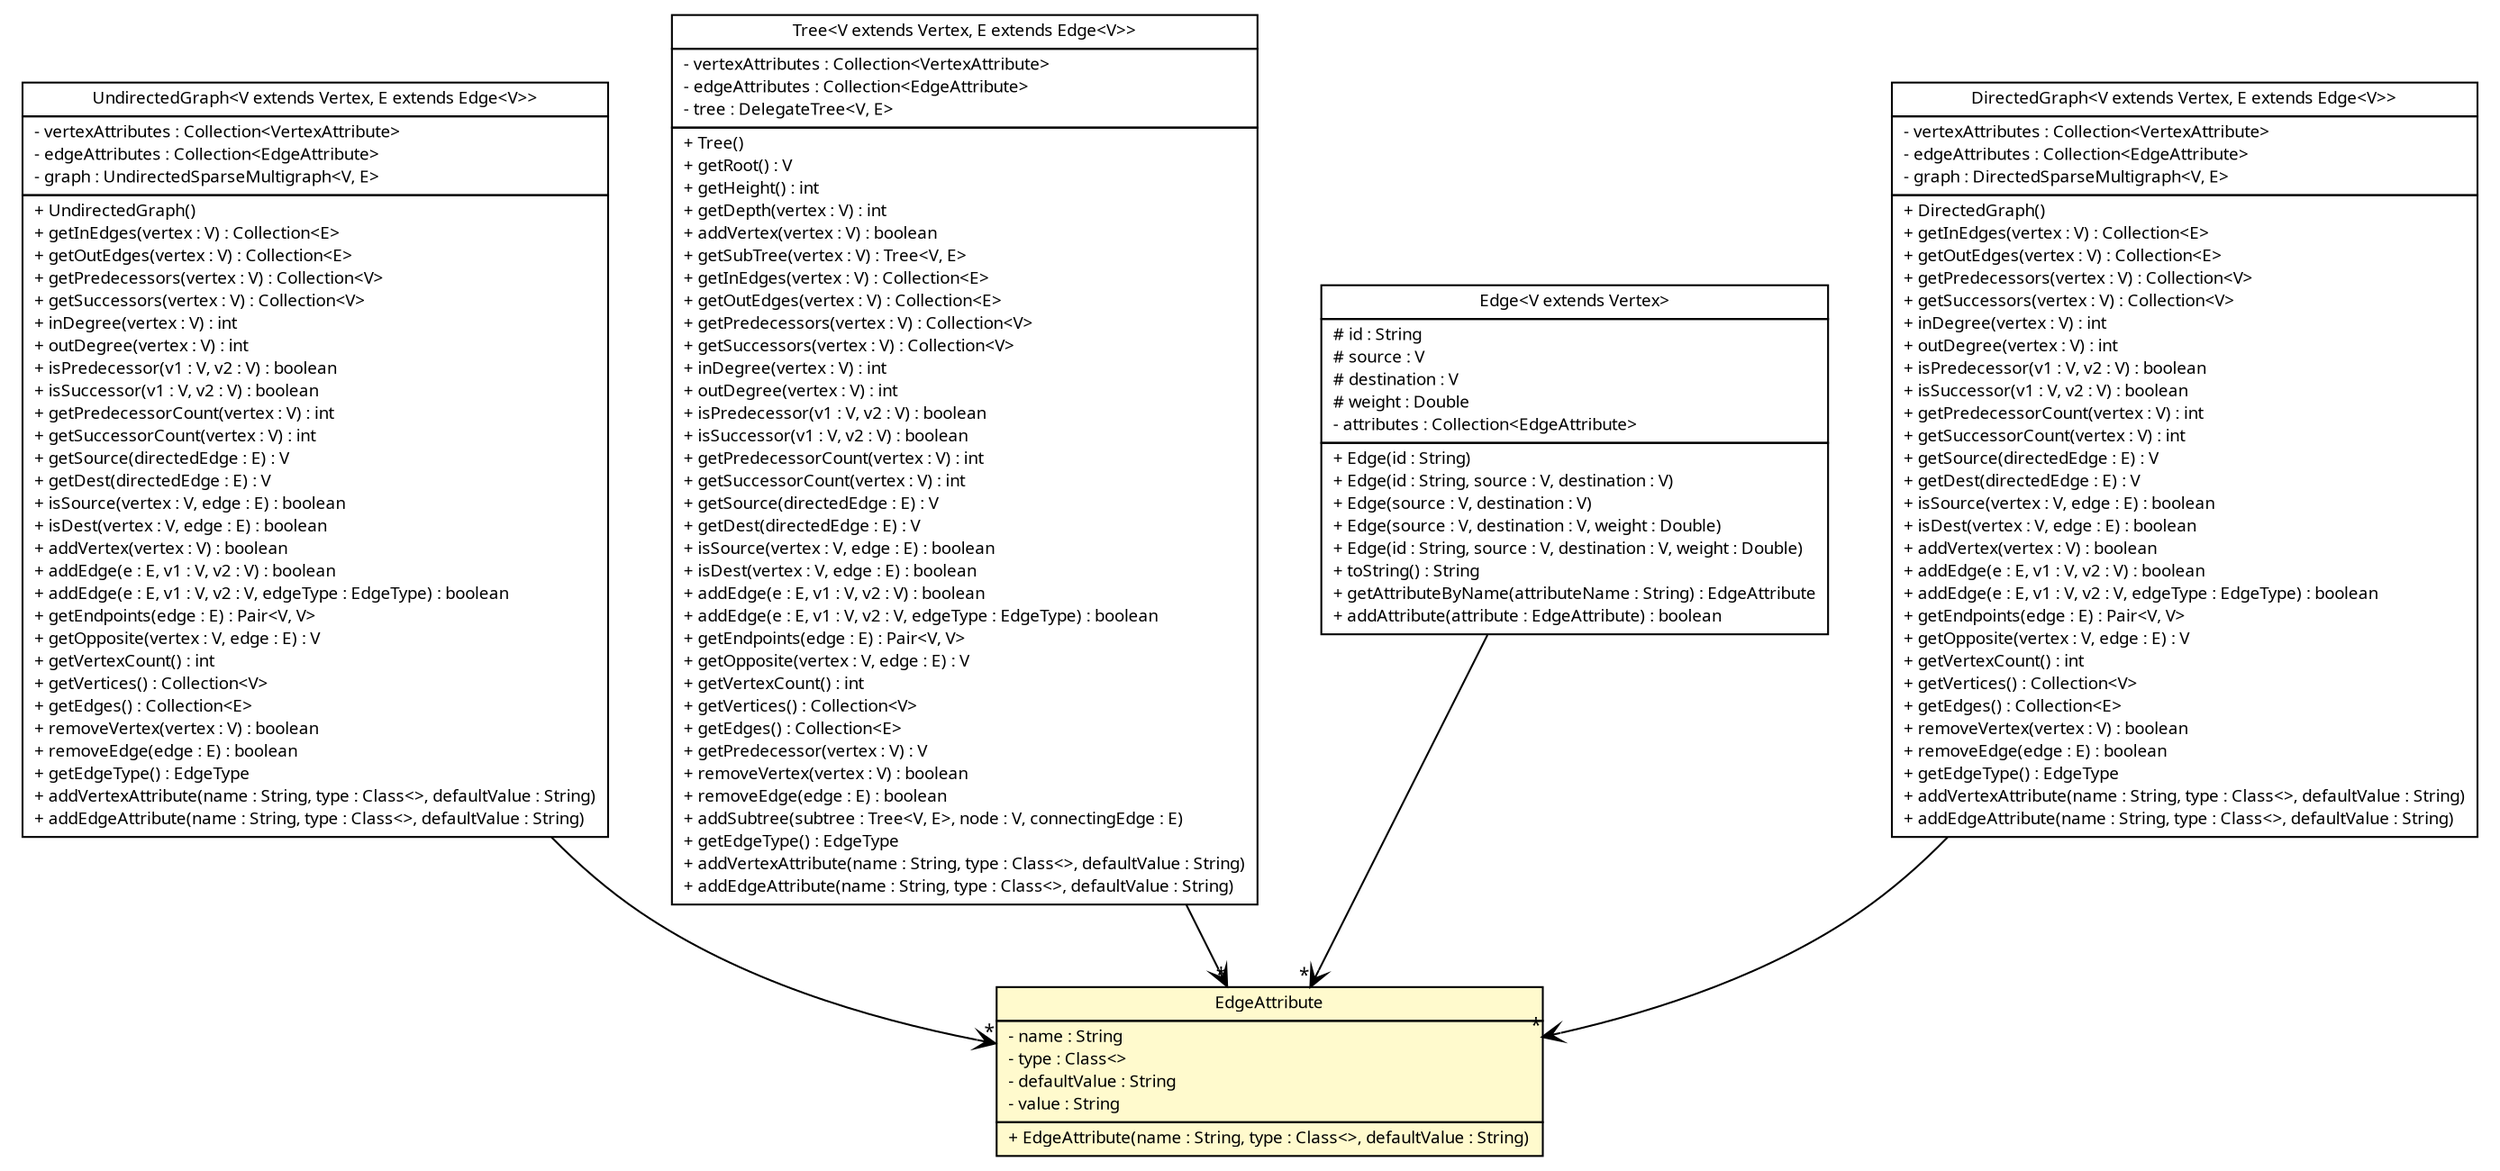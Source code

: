 #!/usr/local/bin/dot
#
# Class diagram 
# Generated by UMLGraph version R5_6 (http://www.umlgraph.org/)
#

digraph G {
	edge [fontname="Trebuchet MS",fontsize=10,labelfontname="Trebuchet MS",labelfontsize=10];
	node [fontname="Trebuchet MS",fontsize=10,shape=plaintext];
	nodesep=0.25;
	ranksep=0.5;
	// broadwick.graph.UndirectedGraph<V extends broadwick.graph.Vertex, E extends broadwick.graph.Edge<V>>
	c9672 [label=<<table title="broadwick.graph.UndirectedGraph" border="0" cellborder="1" cellspacing="0" cellpadding="2" port="p" href="./UndirectedGraph.html">
		<tr><td><table border="0" cellspacing="0" cellpadding="1">
<tr><td align="center" balign="center"><font face="Trebuchet MS"> UndirectedGraph&lt;V extends Vertex, E extends Edge&lt;V&gt;&gt; </font></td></tr>
		</table></td></tr>
		<tr><td><table border="0" cellspacing="0" cellpadding="1">
<tr><td align="left" balign="left"> - vertexAttributes : Collection&lt;VertexAttribute&gt; </td></tr>
<tr><td align="left" balign="left"> - edgeAttributes : Collection&lt;EdgeAttribute&gt; </td></tr>
<tr><td align="left" balign="left"> - graph : UndirectedSparseMultigraph&lt;V, E&gt; </td></tr>
		</table></td></tr>
		<tr><td><table border="0" cellspacing="0" cellpadding="1">
<tr><td align="left" balign="left"> + UndirectedGraph() </td></tr>
<tr><td align="left" balign="left"> + getInEdges(vertex : V) : Collection&lt;E&gt; </td></tr>
<tr><td align="left" balign="left"> + getOutEdges(vertex : V) : Collection&lt;E&gt; </td></tr>
<tr><td align="left" balign="left"> + getPredecessors(vertex : V) : Collection&lt;V&gt; </td></tr>
<tr><td align="left" balign="left"> + getSuccessors(vertex : V) : Collection&lt;V&gt; </td></tr>
<tr><td align="left" balign="left"> + inDegree(vertex : V) : int </td></tr>
<tr><td align="left" balign="left"> + outDegree(vertex : V) : int </td></tr>
<tr><td align="left" balign="left"> + isPredecessor(v1 : V, v2 : V) : boolean </td></tr>
<tr><td align="left" balign="left"> + isSuccessor(v1 : V, v2 : V) : boolean </td></tr>
<tr><td align="left" balign="left"> + getPredecessorCount(vertex : V) : int </td></tr>
<tr><td align="left" balign="left"> + getSuccessorCount(vertex : V) : int </td></tr>
<tr><td align="left" balign="left"> + getSource(directedEdge : E) : V </td></tr>
<tr><td align="left" balign="left"> + getDest(directedEdge : E) : V </td></tr>
<tr><td align="left" balign="left"> + isSource(vertex : V, edge : E) : boolean </td></tr>
<tr><td align="left" balign="left"> + isDest(vertex : V, edge : E) : boolean </td></tr>
<tr><td align="left" balign="left"> + addVertex(vertex : V) : boolean </td></tr>
<tr><td align="left" balign="left"> + addEdge(e : E, v1 : V, v2 : V) : boolean </td></tr>
<tr><td align="left" balign="left"> + addEdge(e : E, v1 : V, v2 : V, edgeType : EdgeType) : boolean </td></tr>
<tr><td align="left" balign="left"> + getEndpoints(edge : E) : Pair&lt;V, V&gt; </td></tr>
<tr><td align="left" balign="left"> + getOpposite(vertex : V, edge : E) : V </td></tr>
<tr><td align="left" balign="left"> + getVertexCount() : int </td></tr>
<tr><td align="left" balign="left"> + getVertices() : Collection&lt;V&gt; </td></tr>
<tr><td align="left" balign="left"> + getEdges() : Collection&lt;E&gt; </td></tr>
<tr><td align="left" balign="left"> + removeVertex(vertex : V) : boolean </td></tr>
<tr><td align="left" balign="left"> + removeEdge(edge : E) : boolean </td></tr>
<tr><td align="left" balign="left"> + getEdgeType() : EdgeType </td></tr>
<tr><td align="left" balign="left"> + addVertexAttribute(name : String, type : Class&lt;&gt;, defaultValue : String) </td></tr>
<tr><td align="left" balign="left"> + addEdgeAttribute(name : String, type : Class&lt;&gt;, defaultValue : String) </td></tr>
		</table></td></tr>
		</table>>, URL="./UndirectedGraph.html", fontname="Trebuchet MS", fontcolor="black", fontsize=9.0];
	// broadwick.graph.Tree<V extends broadwick.graph.Vertex, E extends broadwick.graph.Edge<V>>
	c9673 [label=<<table title="broadwick.graph.Tree" border="0" cellborder="1" cellspacing="0" cellpadding="2" port="p" href="./Tree.html">
		<tr><td><table border="0" cellspacing="0" cellpadding="1">
<tr><td align="center" balign="center"><font face="Trebuchet MS"> Tree&lt;V extends Vertex, E extends Edge&lt;V&gt;&gt; </font></td></tr>
		</table></td></tr>
		<tr><td><table border="0" cellspacing="0" cellpadding="1">
<tr><td align="left" balign="left"> - vertexAttributes : Collection&lt;VertexAttribute&gt; </td></tr>
<tr><td align="left" balign="left"> - edgeAttributes : Collection&lt;EdgeAttribute&gt; </td></tr>
<tr><td align="left" balign="left"> - tree : DelegateTree&lt;V, E&gt; </td></tr>
		</table></td></tr>
		<tr><td><table border="0" cellspacing="0" cellpadding="1">
<tr><td align="left" balign="left"> + Tree() </td></tr>
<tr><td align="left" balign="left"> + getRoot() : V </td></tr>
<tr><td align="left" balign="left"> + getHeight() : int </td></tr>
<tr><td align="left" balign="left"> + getDepth(vertex : V) : int </td></tr>
<tr><td align="left" balign="left"> + addVertex(vertex : V) : boolean </td></tr>
<tr><td align="left" balign="left"> + getSubTree(vertex : V) : Tree&lt;V, E&gt; </td></tr>
<tr><td align="left" balign="left"> + getInEdges(vertex : V) : Collection&lt;E&gt; </td></tr>
<tr><td align="left" balign="left"> + getOutEdges(vertex : V) : Collection&lt;E&gt; </td></tr>
<tr><td align="left" balign="left"> + getPredecessors(vertex : V) : Collection&lt;V&gt; </td></tr>
<tr><td align="left" balign="left"> + getSuccessors(vertex : V) : Collection&lt;V&gt; </td></tr>
<tr><td align="left" balign="left"> + inDegree(vertex : V) : int </td></tr>
<tr><td align="left" balign="left"> + outDegree(vertex : V) : int </td></tr>
<tr><td align="left" balign="left"> + isPredecessor(v1 : V, v2 : V) : boolean </td></tr>
<tr><td align="left" balign="left"> + isSuccessor(v1 : V, v2 : V) : boolean </td></tr>
<tr><td align="left" balign="left"> + getPredecessorCount(vertex : V) : int </td></tr>
<tr><td align="left" balign="left"> + getSuccessorCount(vertex : V) : int </td></tr>
<tr><td align="left" balign="left"> + getSource(directedEdge : E) : V </td></tr>
<tr><td align="left" balign="left"> + getDest(directedEdge : E) : V </td></tr>
<tr><td align="left" balign="left"> + isSource(vertex : V, edge : E) : boolean </td></tr>
<tr><td align="left" balign="left"> + isDest(vertex : V, edge : E) : boolean </td></tr>
<tr><td align="left" balign="left"> + addEdge(e : E, v1 : V, v2 : V) : boolean </td></tr>
<tr><td align="left" balign="left"> + addEdge(e : E, v1 : V, v2 : V, edgeType : EdgeType) : boolean </td></tr>
<tr><td align="left" balign="left"> + getEndpoints(edge : E) : Pair&lt;V, V&gt; </td></tr>
<tr><td align="left" balign="left"> + getOpposite(vertex : V, edge : E) : V </td></tr>
<tr><td align="left" balign="left"> + getVertexCount() : int </td></tr>
<tr><td align="left" balign="left"> + getVertices() : Collection&lt;V&gt; </td></tr>
<tr><td align="left" balign="left"> + getEdges() : Collection&lt;E&gt; </td></tr>
<tr><td align="left" balign="left"> + getPredecessor(vertex : V) : V </td></tr>
<tr><td align="left" balign="left"> + removeVertex(vertex : V) : boolean </td></tr>
<tr><td align="left" balign="left"> + removeEdge(edge : E) : boolean </td></tr>
<tr><td align="left" balign="left"> + addSubtree(subtree : Tree&lt;V, E&gt;, node : V, connectingEdge : E) </td></tr>
<tr><td align="left" balign="left"> + getEdgeType() : EdgeType </td></tr>
<tr><td align="left" balign="left"> + addVertexAttribute(name : String, type : Class&lt;&gt;, defaultValue : String) </td></tr>
<tr><td align="left" balign="left"> + addEdgeAttribute(name : String, type : Class&lt;&gt;, defaultValue : String) </td></tr>
		</table></td></tr>
		</table>>, URL="./Tree.html", fontname="Trebuchet MS", fontcolor="black", fontsize=9.0];
	// broadwick.graph.EdgeAttribute
	c9676 [label=<<table title="broadwick.graph.EdgeAttribute" border="0" cellborder="1" cellspacing="0" cellpadding="2" port="p" bgcolor="lemonChiffon" href="./EdgeAttribute.html">
		<tr><td><table border="0" cellspacing="0" cellpadding="1">
<tr><td align="center" balign="center"><font face="Trebuchet MS"> EdgeAttribute </font></td></tr>
		</table></td></tr>
		<tr><td><table border="0" cellspacing="0" cellpadding="1">
<tr><td align="left" balign="left"> - name : String </td></tr>
<tr><td align="left" balign="left"> - type : Class&lt;&gt; </td></tr>
<tr><td align="left" balign="left"> - defaultValue : String </td></tr>
<tr><td align="left" balign="left"> - value : String </td></tr>
		</table></td></tr>
		<tr><td><table border="0" cellspacing="0" cellpadding="1">
<tr><td align="left" balign="left"> + EdgeAttribute(name : String, type : Class&lt;&gt;, defaultValue : String) </td></tr>
		</table></td></tr>
		</table>>, URL="./EdgeAttribute.html", fontname="Trebuchet MS", fontcolor="black", fontsize=9.0];
	// broadwick.graph.Edge<V extends broadwick.graph.Vertex>
	c9677 [label=<<table title="broadwick.graph.Edge" border="0" cellborder="1" cellspacing="0" cellpadding="2" port="p" href="./Edge.html">
		<tr><td><table border="0" cellspacing="0" cellpadding="1">
<tr><td align="center" balign="center"><font face="Trebuchet MS"> Edge&lt;V extends Vertex&gt; </font></td></tr>
		</table></td></tr>
		<tr><td><table border="0" cellspacing="0" cellpadding="1">
<tr><td align="left" balign="left"> # id : String </td></tr>
<tr><td align="left" balign="left"> # source : V </td></tr>
<tr><td align="left" balign="left"> # destination : V </td></tr>
<tr><td align="left" balign="left"> # weight : Double </td></tr>
<tr><td align="left" balign="left"> - attributes : Collection&lt;EdgeAttribute&gt; </td></tr>
		</table></td></tr>
		<tr><td><table border="0" cellspacing="0" cellpadding="1">
<tr><td align="left" balign="left"> + Edge(id : String) </td></tr>
<tr><td align="left" balign="left"> + Edge(id : String, source : V, destination : V) </td></tr>
<tr><td align="left" balign="left"> + Edge(source : V, destination : V) </td></tr>
<tr><td align="left" balign="left"> + Edge(source : V, destination : V, weight : Double) </td></tr>
<tr><td align="left" balign="left"> + Edge(id : String, source : V, destination : V, weight : Double) </td></tr>
<tr><td align="left" balign="left"> + toString() : String </td></tr>
<tr><td align="left" balign="left"> + getAttributeByName(attributeName : String) : EdgeAttribute </td></tr>
<tr><td align="left" balign="left"> + addAttribute(attribute : EdgeAttribute) : boolean </td></tr>
		</table></td></tr>
		</table>>, URL="./Edge.html", fontname="Trebuchet MS", fontcolor="black", fontsize=9.0];
	// broadwick.graph.DirectedGraph<V extends broadwick.graph.Vertex, E extends broadwick.graph.Edge<V>>
	c9678 [label=<<table title="broadwick.graph.DirectedGraph" border="0" cellborder="1" cellspacing="0" cellpadding="2" port="p" href="./DirectedGraph.html">
		<tr><td><table border="0" cellspacing="0" cellpadding="1">
<tr><td align="center" balign="center"><font face="Trebuchet MS"> DirectedGraph&lt;V extends Vertex, E extends Edge&lt;V&gt;&gt; </font></td></tr>
		</table></td></tr>
		<tr><td><table border="0" cellspacing="0" cellpadding="1">
<tr><td align="left" balign="left"> - vertexAttributes : Collection&lt;VertexAttribute&gt; </td></tr>
<tr><td align="left" balign="left"> - edgeAttributes : Collection&lt;EdgeAttribute&gt; </td></tr>
<tr><td align="left" balign="left"> - graph : DirectedSparseMultigraph&lt;V, E&gt; </td></tr>
		</table></td></tr>
		<tr><td><table border="0" cellspacing="0" cellpadding="1">
<tr><td align="left" balign="left"> + DirectedGraph() </td></tr>
<tr><td align="left" balign="left"> + getInEdges(vertex : V) : Collection&lt;E&gt; </td></tr>
<tr><td align="left" balign="left"> + getOutEdges(vertex : V) : Collection&lt;E&gt; </td></tr>
<tr><td align="left" balign="left"> + getPredecessors(vertex : V) : Collection&lt;V&gt; </td></tr>
<tr><td align="left" balign="left"> + getSuccessors(vertex : V) : Collection&lt;V&gt; </td></tr>
<tr><td align="left" balign="left"> + inDegree(vertex : V) : int </td></tr>
<tr><td align="left" balign="left"> + outDegree(vertex : V) : int </td></tr>
<tr><td align="left" balign="left"> + isPredecessor(v1 : V, v2 : V) : boolean </td></tr>
<tr><td align="left" balign="left"> + isSuccessor(v1 : V, v2 : V) : boolean </td></tr>
<tr><td align="left" balign="left"> + getPredecessorCount(vertex : V) : int </td></tr>
<tr><td align="left" balign="left"> + getSuccessorCount(vertex : V) : int </td></tr>
<tr><td align="left" balign="left"> + getSource(directedEdge : E) : V </td></tr>
<tr><td align="left" balign="left"> + getDest(directedEdge : E) : V </td></tr>
<tr><td align="left" balign="left"> + isSource(vertex : V, edge : E) : boolean </td></tr>
<tr><td align="left" balign="left"> + isDest(vertex : V, edge : E) : boolean </td></tr>
<tr><td align="left" balign="left"> + addVertex(vertex : V) : boolean </td></tr>
<tr><td align="left" balign="left"> + addEdge(e : E, v1 : V, v2 : V) : boolean </td></tr>
<tr><td align="left" balign="left"> + addEdge(e : E, v1 : V, v2 : V, edgeType : EdgeType) : boolean </td></tr>
<tr><td align="left" balign="left"> + getEndpoints(edge : E) : Pair&lt;V, V&gt; </td></tr>
<tr><td align="left" balign="left"> + getOpposite(vertex : V, edge : E) : V </td></tr>
<tr><td align="left" balign="left"> + getVertexCount() : int </td></tr>
<tr><td align="left" balign="left"> + getVertices() : Collection&lt;V&gt; </td></tr>
<tr><td align="left" balign="left"> + getEdges() : Collection&lt;E&gt; </td></tr>
<tr><td align="left" balign="left"> + removeVertex(vertex : V) : boolean </td></tr>
<tr><td align="left" balign="left"> + removeEdge(edge : E) : boolean </td></tr>
<tr><td align="left" balign="left"> + getEdgeType() : EdgeType </td></tr>
<tr><td align="left" balign="left"> + addVertexAttribute(name : String, type : Class&lt;&gt;, defaultValue : String) </td></tr>
<tr><td align="left" balign="left"> + addEdgeAttribute(name : String, type : Class&lt;&gt;, defaultValue : String) </td></tr>
		</table></td></tr>
		</table>>, URL="./DirectedGraph.html", fontname="Trebuchet MS", fontcolor="black", fontsize=9.0];
	// broadwick.graph.UndirectedGraph<V extends broadwick.graph.Vertex, E extends broadwick.graph.Edge<V>> NAVASSOC broadwick.graph.EdgeAttribute
	c9672:p -> c9676:p [taillabel="", label="", headlabel="*", fontname="Trebuchet MS", fontcolor="black", fontsize=10.0, color="black", arrowhead=open];
	// broadwick.graph.Tree<V extends broadwick.graph.Vertex, E extends broadwick.graph.Edge<V>> NAVASSOC broadwick.graph.EdgeAttribute
	c9673:p -> c9676:p [taillabel="", label="", headlabel="*", fontname="Trebuchet MS", fontcolor="black", fontsize=10.0, color="black", arrowhead=open];
	// broadwick.graph.Edge<V extends broadwick.graph.Vertex> NAVASSOC broadwick.graph.EdgeAttribute
	c9677:p -> c9676:p [taillabel="", label="", headlabel="*", fontname="Trebuchet MS", fontcolor="black", fontsize=10.0, color="black", arrowhead=open];
	// broadwick.graph.DirectedGraph<V extends broadwick.graph.Vertex, E extends broadwick.graph.Edge<V>> NAVASSOC broadwick.graph.EdgeAttribute
	c9678:p -> c9676:p [taillabel="", label="", headlabel="*", fontname="Trebuchet MS", fontcolor="black", fontsize=10.0, color="black", arrowhead=open];
}

